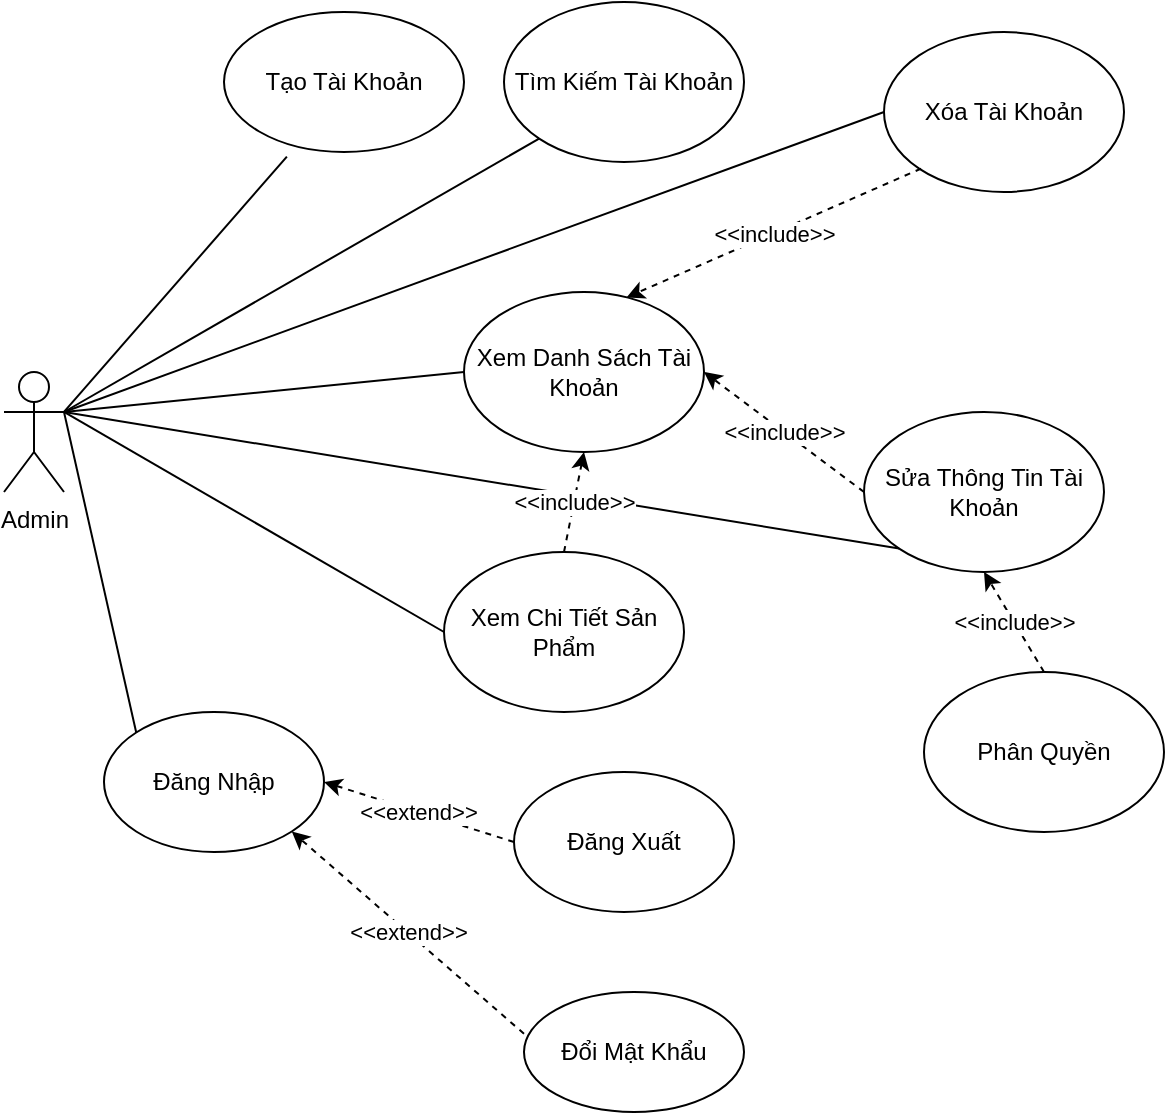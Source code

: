 <mxfile version="22.0.4" type="github">
  <diagram name="Trang-1" id="QJZbRZGfM-PXYwlzMUmp">
    <mxGraphModel dx="1437" dy="847" grid="1" gridSize="10" guides="1" tooltips="1" connect="1" arrows="1" fold="1" page="1" pageScale="1" pageWidth="827" pageHeight="1169" math="0" shadow="0">
      <root>
        <mxCell id="0" />
        <mxCell id="1" parent="0" />
        <mxCell id="RvUNAcOlsdJRfi8_Bjso-1" value="Admin" style="shape=umlActor;verticalLabelPosition=bottom;verticalAlign=top;html=1;outlineConnect=0;" vertex="1" parent="1">
          <mxGeometry x="80" y="330" width="30" height="60" as="geometry" />
        </mxCell>
        <mxCell id="RvUNAcOlsdJRfi8_Bjso-2" value="Đăng Nhập" style="ellipse;whiteSpace=wrap;html=1;" vertex="1" parent="1">
          <mxGeometry x="130" y="500" width="110" height="70" as="geometry" />
        </mxCell>
        <mxCell id="RvUNAcOlsdJRfi8_Bjso-3" value="Đăng Xuất" style="ellipse;whiteSpace=wrap;html=1;" vertex="1" parent="1">
          <mxGeometry x="335" y="530" width="110" height="70" as="geometry" />
        </mxCell>
        <mxCell id="RvUNAcOlsdJRfi8_Bjso-4" value="&amp;lt;&amp;lt;extend&amp;gt;&amp;gt;" style="endArrow=classic;html=1;rounded=0;exitX=0;exitY=0.5;exitDx=0;exitDy=0;entryX=1;entryY=0.5;entryDx=0;entryDy=0;dashed=1;" edge="1" parent="1" source="RvUNAcOlsdJRfi8_Bjso-3" target="RvUNAcOlsdJRfi8_Bjso-2">
          <mxGeometry width="50" height="50" relative="1" as="geometry">
            <mxPoint x="360" y="360" as="sourcePoint" />
            <mxPoint x="410" y="310" as="targetPoint" />
          </mxGeometry>
        </mxCell>
        <mxCell id="RvUNAcOlsdJRfi8_Bjso-7" value="" style="endArrow=none;html=1;rounded=0;exitX=1;exitY=0.333;exitDx=0;exitDy=0;exitPerimeter=0;entryX=0;entryY=0;entryDx=0;entryDy=0;endFill=0;" edge="1" parent="1" source="RvUNAcOlsdJRfi8_Bjso-1" target="RvUNAcOlsdJRfi8_Bjso-2">
          <mxGeometry width="50" height="50" relative="1" as="geometry">
            <mxPoint x="360" y="360" as="sourcePoint" />
            <mxPoint x="410" y="310" as="targetPoint" />
          </mxGeometry>
        </mxCell>
        <mxCell id="RvUNAcOlsdJRfi8_Bjso-8" value="Tạo Tài Khoản" style="ellipse;whiteSpace=wrap;html=1;" vertex="1" parent="1">
          <mxGeometry x="190" y="150" width="120" height="70" as="geometry" />
        </mxCell>
        <mxCell id="RvUNAcOlsdJRfi8_Bjso-9" value="Tìm Kiếm Tài Khoản" style="ellipse;whiteSpace=wrap;html=1;" vertex="1" parent="1">
          <mxGeometry x="330" y="145" width="120" height="80" as="geometry" />
        </mxCell>
        <mxCell id="RvUNAcOlsdJRfi8_Bjso-10" value="Đổi Mật Khẩu" style="ellipse;whiteSpace=wrap;html=1;" vertex="1" parent="1">
          <mxGeometry x="340" y="640" width="110" height="60" as="geometry" />
        </mxCell>
        <mxCell id="RvUNAcOlsdJRfi8_Bjso-11" value="&amp;lt;&amp;lt;extend&amp;gt;&amp;gt;" style="endArrow=classic;html=1;rounded=0;exitX=0;exitY=0.348;exitDx=0;exitDy=0;exitPerimeter=0;entryX=1;entryY=1;entryDx=0;entryDy=0;dashed=1;" edge="1" parent="1" source="RvUNAcOlsdJRfi8_Bjso-10" target="RvUNAcOlsdJRfi8_Bjso-2">
          <mxGeometry width="50" height="50" relative="1" as="geometry">
            <mxPoint x="360" y="500" as="sourcePoint" />
            <mxPoint x="410" y="450" as="targetPoint" />
          </mxGeometry>
        </mxCell>
        <mxCell id="RvUNAcOlsdJRfi8_Bjso-13" value="" style="endArrow=none;html=1;rounded=0;exitX=1;exitY=0.333;exitDx=0;exitDy=0;exitPerimeter=0;entryX=0.262;entryY=1.033;entryDx=0;entryDy=0;entryPerimeter=0;endFill=0;" edge="1" parent="1" source="RvUNAcOlsdJRfi8_Bjso-1" target="RvUNAcOlsdJRfi8_Bjso-8">
          <mxGeometry width="50" height="50" relative="1" as="geometry">
            <mxPoint x="360" y="360" as="sourcePoint" />
            <mxPoint x="410" y="310" as="targetPoint" />
          </mxGeometry>
        </mxCell>
        <mxCell id="RvUNAcOlsdJRfi8_Bjso-14" value="Xem Danh Sách Tài Khoản" style="ellipse;whiteSpace=wrap;html=1;" vertex="1" parent="1">
          <mxGeometry x="310" y="290" width="120" height="80" as="geometry" />
        </mxCell>
        <mxCell id="RvUNAcOlsdJRfi8_Bjso-15" value="" style="endArrow=none;html=1;rounded=0;exitX=1;exitY=0.333;exitDx=0;exitDy=0;exitPerimeter=0;entryX=0;entryY=0.5;entryDx=0;entryDy=0;endFill=0;" edge="1" parent="1" source="RvUNAcOlsdJRfi8_Bjso-1" target="RvUNAcOlsdJRfi8_Bjso-14">
          <mxGeometry width="50" height="50" relative="1" as="geometry">
            <mxPoint x="360" y="360" as="sourcePoint" />
            <mxPoint x="410" y="310" as="targetPoint" />
          </mxGeometry>
        </mxCell>
        <mxCell id="RvUNAcOlsdJRfi8_Bjso-16" value="Xóa Tài Khoản" style="ellipse;whiteSpace=wrap;html=1;" vertex="1" parent="1">
          <mxGeometry x="520" y="160" width="120" height="80" as="geometry" />
        </mxCell>
        <mxCell id="RvUNAcOlsdJRfi8_Bjso-18" value="&amp;lt;&amp;lt;include&amp;gt;&amp;gt;" style="endArrow=classic;html=1;rounded=0;exitX=0;exitY=1;exitDx=0;exitDy=0;dashed=1;entryX=0.677;entryY=0.034;entryDx=0;entryDy=0;entryPerimeter=0;" edge="1" parent="1" target="RvUNAcOlsdJRfi8_Bjso-14">
          <mxGeometry width="50" height="50" relative="1" as="geometry">
            <mxPoint x="538.574" y="228.284" as="sourcePoint" />
            <mxPoint x="443" y="302" as="targetPoint" />
          </mxGeometry>
        </mxCell>
        <mxCell id="RvUNAcOlsdJRfi8_Bjso-19" value="Sửa Thông Tin Tài Khoản" style="ellipse;whiteSpace=wrap;html=1;" vertex="1" parent="1">
          <mxGeometry x="510" y="350" width="120" height="80" as="geometry" />
        </mxCell>
        <mxCell id="RvUNAcOlsdJRfi8_Bjso-21" value="&amp;lt;&amp;lt;include&amp;gt;&amp;gt;" style="endArrow=classic;html=1;rounded=0;exitX=0;exitY=0.5;exitDx=0;exitDy=0;entryX=1;entryY=0.5;entryDx=0;entryDy=0;dashed=1;" edge="1" parent="1" source="RvUNAcOlsdJRfi8_Bjso-19" target="RvUNAcOlsdJRfi8_Bjso-14">
          <mxGeometry width="50" height="50" relative="1" as="geometry">
            <mxPoint x="360" y="360" as="sourcePoint" />
            <mxPoint x="410" y="310" as="targetPoint" />
          </mxGeometry>
        </mxCell>
        <mxCell id="RvUNAcOlsdJRfi8_Bjso-22" value="Phân Quyền" style="ellipse;whiteSpace=wrap;html=1;" vertex="1" parent="1">
          <mxGeometry x="540" y="480" width="120" height="80" as="geometry" />
        </mxCell>
        <mxCell id="RvUNAcOlsdJRfi8_Bjso-23" value="&amp;lt;&amp;lt;include&amp;gt;&amp;gt;" style="endArrow=classic;html=1;rounded=0;entryX=0.5;entryY=1;entryDx=0;entryDy=0;exitX=0.5;exitY=0;exitDx=0;exitDy=0;dashed=1;" edge="1" parent="1" source="RvUNAcOlsdJRfi8_Bjso-22" target="RvUNAcOlsdJRfi8_Bjso-19">
          <mxGeometry width="50" height="50" relative="1" as="geometry">
            <mxPoint x="690" y="420" as="sourcePoint" />
            <mxPoint x="410" y="450" as="targetPoint" />
          </mxGeometry>
        </mxCell>
        <mxCell id="RvUNAcOlsdJRfi8_Bjso-24" value="" style="endArrow=none;html=1;rounded=0;entryX=0;entryY=1;entryDx=0;entryDy=0;endFill=0;" edge="1" parent="1" target="RvUNAcOlsdJRfi8_Bjso-9">
          <mxGeometry width="50" height="50" relative="1" as="geometry">
            <mxPoint x="110" y="350" as="sourcePoint" />
            <mxPoint x="410" y="310" as="targetPoint" />
          </mxGeometry>
        </mxCell>
        <mxCell id="RvUNAcOlsdJRfi8_Bjso-25" value="" style="endArrow=none;html=1;rounded=0;exitX=1;exitY=0.333;exitDx=0;exitDy=0;exitPerimeter=0;entryX=0;entryY=0.5;entryDx=0;entryDy=0;endFill=0;" edge="1" parent="1" source="RvUNAcOlsdJRfi8_Bjso-1" target="RvUNAcOlsdJRfi8_Bjso-16">
          <mxGeometry width="50" height="50" relative="1" as="geometry">
            <mxPoint x="350" y="460" as="sourcePoint" />
            <mxPoint x="400" y="410" as="targetPoint" />
          </mxGeometry>
        </mxCell>
        <mxCell id="RvUNAcOlsdJRfi8_Bjso-26" value="" style="endArrow=none;html=1;rounded=0;entryX=0;entryY=1;entryDx=0;entryDy=0;endFill=0;" edge="1" parent="1" target="RvUNAcOlsdJRfi8_Bjso-19">
          <mxGeometry width="50" height="50" relative="1" as="geometry">
            <mxPoint x="110" y="350" as="sourcePoint" />
            <mxPoint x="400" y="550" as="targetPoint" />
          </mxGeometry>
        </mxCell>
        <mxCell id="RvUNAcOlsdJRfi8_Bjso-27" value="Xem Chi Tiết Sản Phẩm" style="ellipse;whiteSpace=wrap;html=1;" vertex="1" parent="1">
          <mxGeometry x="300" y="420" width="120" height="80" as="geometry" />
        </mxCell>
        <mxCell id="RvUNAcOlsdJRfi8_Bjso-28" value="" style="endArrow=none;html=1;rounded=0;exitX=1;exitY=0.333;exitDx=0;exitDy=0;exitPerimeter=0;entryX=0;entryY=0.5;entryDx=0;entryDy=0;endFill=0;" edge="1" parent="1" source="RvUNAcOlsdJRfi8_Bjso-1" target="RvUNAcOlsdJRfi8_Bjso-27">
          <mxGeometry width="50" height="50" relative="1" as="geometry">
            <mxPoint x="350" y="600" as="sourcePoint" />
            <mxPoint x="400" y="550" as="targetPoint" />
          </mxGeometry>
        </mxCell>
        <mxCell id="RvUNAcOlsdJRfi8_Bjso-29" value="&amp;lt;&amp;lt;include&amp;gt;&amp;gt;" style="endArrow=classic;html=1;rounded=0;exitX=0.5;exitY=0;exitDx=0;exitDy=0;entryX=0.5;entryY=1;entryDx=0;entryDy=0;dashed=1;" edge="1" parent="1" source="RvUNAcOlsdJRfi8_Bjso-27" target="RvUNAcOlsdJRfi8_Bjso-14">
          <mxGeometry width="50" height="50" relative="1" as="geometry">
            <mxPoint x="350" y="600" as="sourcePoint" />
            <mxPoint x="400" y="550" as="targetPoint" />
          </mxGeometry>
        </mxCell>
      </root>
    </mxGraphModel>
  </diagram>
</mxfile>
